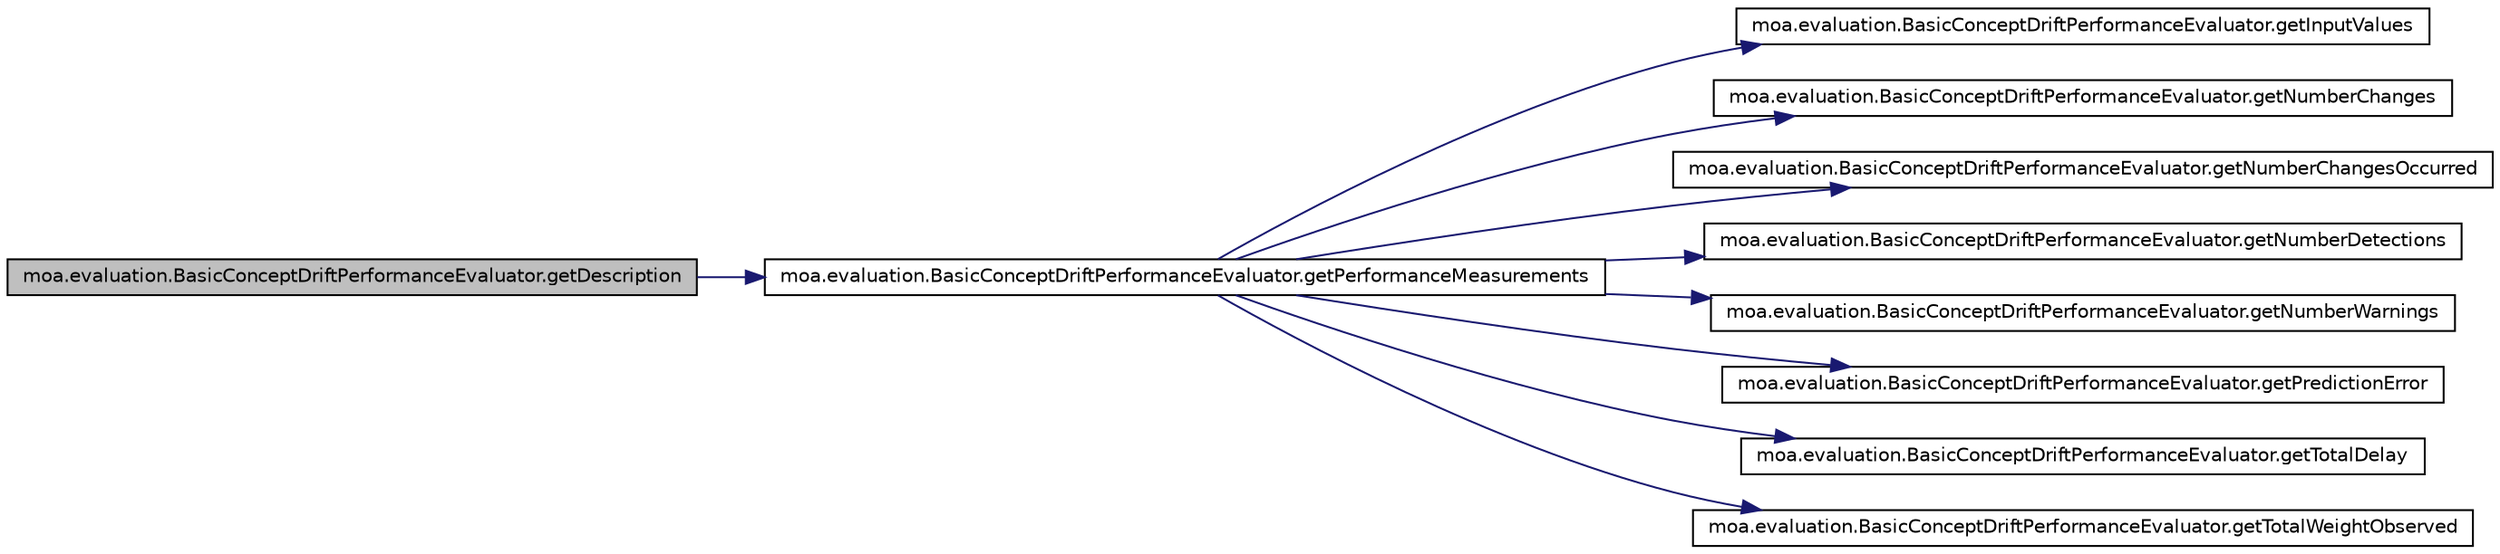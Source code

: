 digraph G
{
  edge [fontname="Helvetica",fontsize="10",labelfontname="Helvetica",labelfontsize="10"];
  node [fontname="Helvetica",fontsize="10",shape=record];
  rankdir=LR;
  Node1 [label="moa.evaluation.BasicConceptDriftPerformanceEvaluator.getDescription",height=0.2,width=0.4,color="black", fillcolor="grey75", style="filled" fontcolor="black"];
  Node1 -> Node2 [color="midnightblue",fontsize="10",style="solid",fontname="Helvetica"];
  Node2 [label="moa.evaluation.BasicConceptDriftPerformanceEvaluator.getPerformanceMeasurements",height=0.2,width=0.4,color="black", fillcolor="white", style="filled",URL="$classmoa_1_1evaluation_1_1BasicConceptDriftPerformanceEvaluator.html#a4f8aed46feddfabd93db12ae49224545",tooltip="Gets the current measurements monitored by this evaluator."];
  Node2 -> Node3 [color="midnightblue",fontsize="10",style="solid",fontname="Helvetica"];
  Node3 [label="moa.evaluation.BasicConceptDriftPerformanceEvaluator.getInputValues",height=0.2,width=0.4,color="black", fillcolor="white", style="filled",URL="$classmoa_1_1evaluation_1_1BasicConceptDriftPerformanceEvaluator.html#a8927f1dead614fdd4217625f645c7d26"];
  Node2 -> Node4 [color="midnightblue",fontsize="10",style="solid",fontname="Helvetica"];
  Node4 [label="moa.evaluation.BasicConceptDriftPerformanceEvaluator.getNumberChanges",height=0.2,width=0.4,color="black", fillcolor="white", style="filled",URL="$classmoa_1_1evaluation_1_1BasicConceptDriftPerformanceEvaluator.html#a203e70cd74f705d28704785ec3d348f8"];
  Node2 -> Node5 [color="midnightblue",fontsize="10",style="solid",fontname="Helvetica"];
  Node5 [label="moa.evaluation.BasicConceptDriftPerformanceEvaluator.getNumberChangesOccurred",height=0.2,width=0.4,color="black", fillcolor="white", style="filled",URL="$classmoa_1_1evaluation_1_1BasicConceptDriftPerformanceEvaluator.html#aa0c0900f73578cde8ba08c2b7db09a70"];
  Node2 -> Node6 [color="midnightblue",fontsize="10",style="solid",fontname="Helvetica"];
  Node6 [label="moa.evaluation.BasicConceptDriftPerformanceEvaluator.getNumberDetections",height=0.2,width=0.4,color="black", fillcolor="white", style="filled",URL="$classmoa_1_1evaluation_1_1BasicConceptDriftPerformanceEvaluator.html#acb4df194f4af62577ab2a34a38221ee5"];
  Node2 -> Node7 [color="midnightblue",fontsize="10",style="solid",fontname="Helvetica"];
  Node7 [label="moa.evaluation.BasicConceptDriftPerformanceEvaluator.getNumberWarnings",height=0.2,width=0.4,color="black", fillcolor="white", style="filled",URL="$classmoa_1_1evaluation_1_1BasicConceptDriftPerformanceEvaluator.html#a9a41f4c7f34645f2abfec52ccb432072"];
  Node2 -> Node8 [color="midnightblue",fontsize="10",style="solid",fontname="Helvetica"];
  Node8 [label="moa.evaluation.BasicConceptDriftPerformanceEvaluator.getPredictionError",height=0.2,width=0.4,color="black", fillcolor="white", style="filled",URL="$classmoa_1_1evaluation_1_1BasicConceptDriftPerformanceEvaluator.html#ac1ce3a62c0013b643362dbdd901c7b71"];
  Node2 -> Node9 [color="midnightblue",fontsize="10",style="solid",fontname="Helvetica"];
  Node9 [label="moa.evaluation.BasicConceptDriftPerformanceEvaluator.getTotalDelay",height=0.2,width=0.4,color="black", fillcolor="white", style="filled",URL="$classmoa_1_1evaluation_1_1BasicConceptDriftPerformanceEvaluator.html#aa99092a2cb1bc9c9eff31bc733288ba1"];
  Node2 -> Node10 [color="midnightblue",fontsize="10",style="solid",fontname="Helvetica"];
  Node10 [label="moa.evaluation.BasicConceptDriftPerformanceEvaluator.getTotalWeightObserved",height=0.2,width=0.4,color="black", fillcolor="white", style="filled",URL="$classmoa_1_1evaluation_1_1BasicConceptDriftPerformanceEvaluator.html#afcd05f47f86ffac5a4fcb05a5c466bab"];
}
